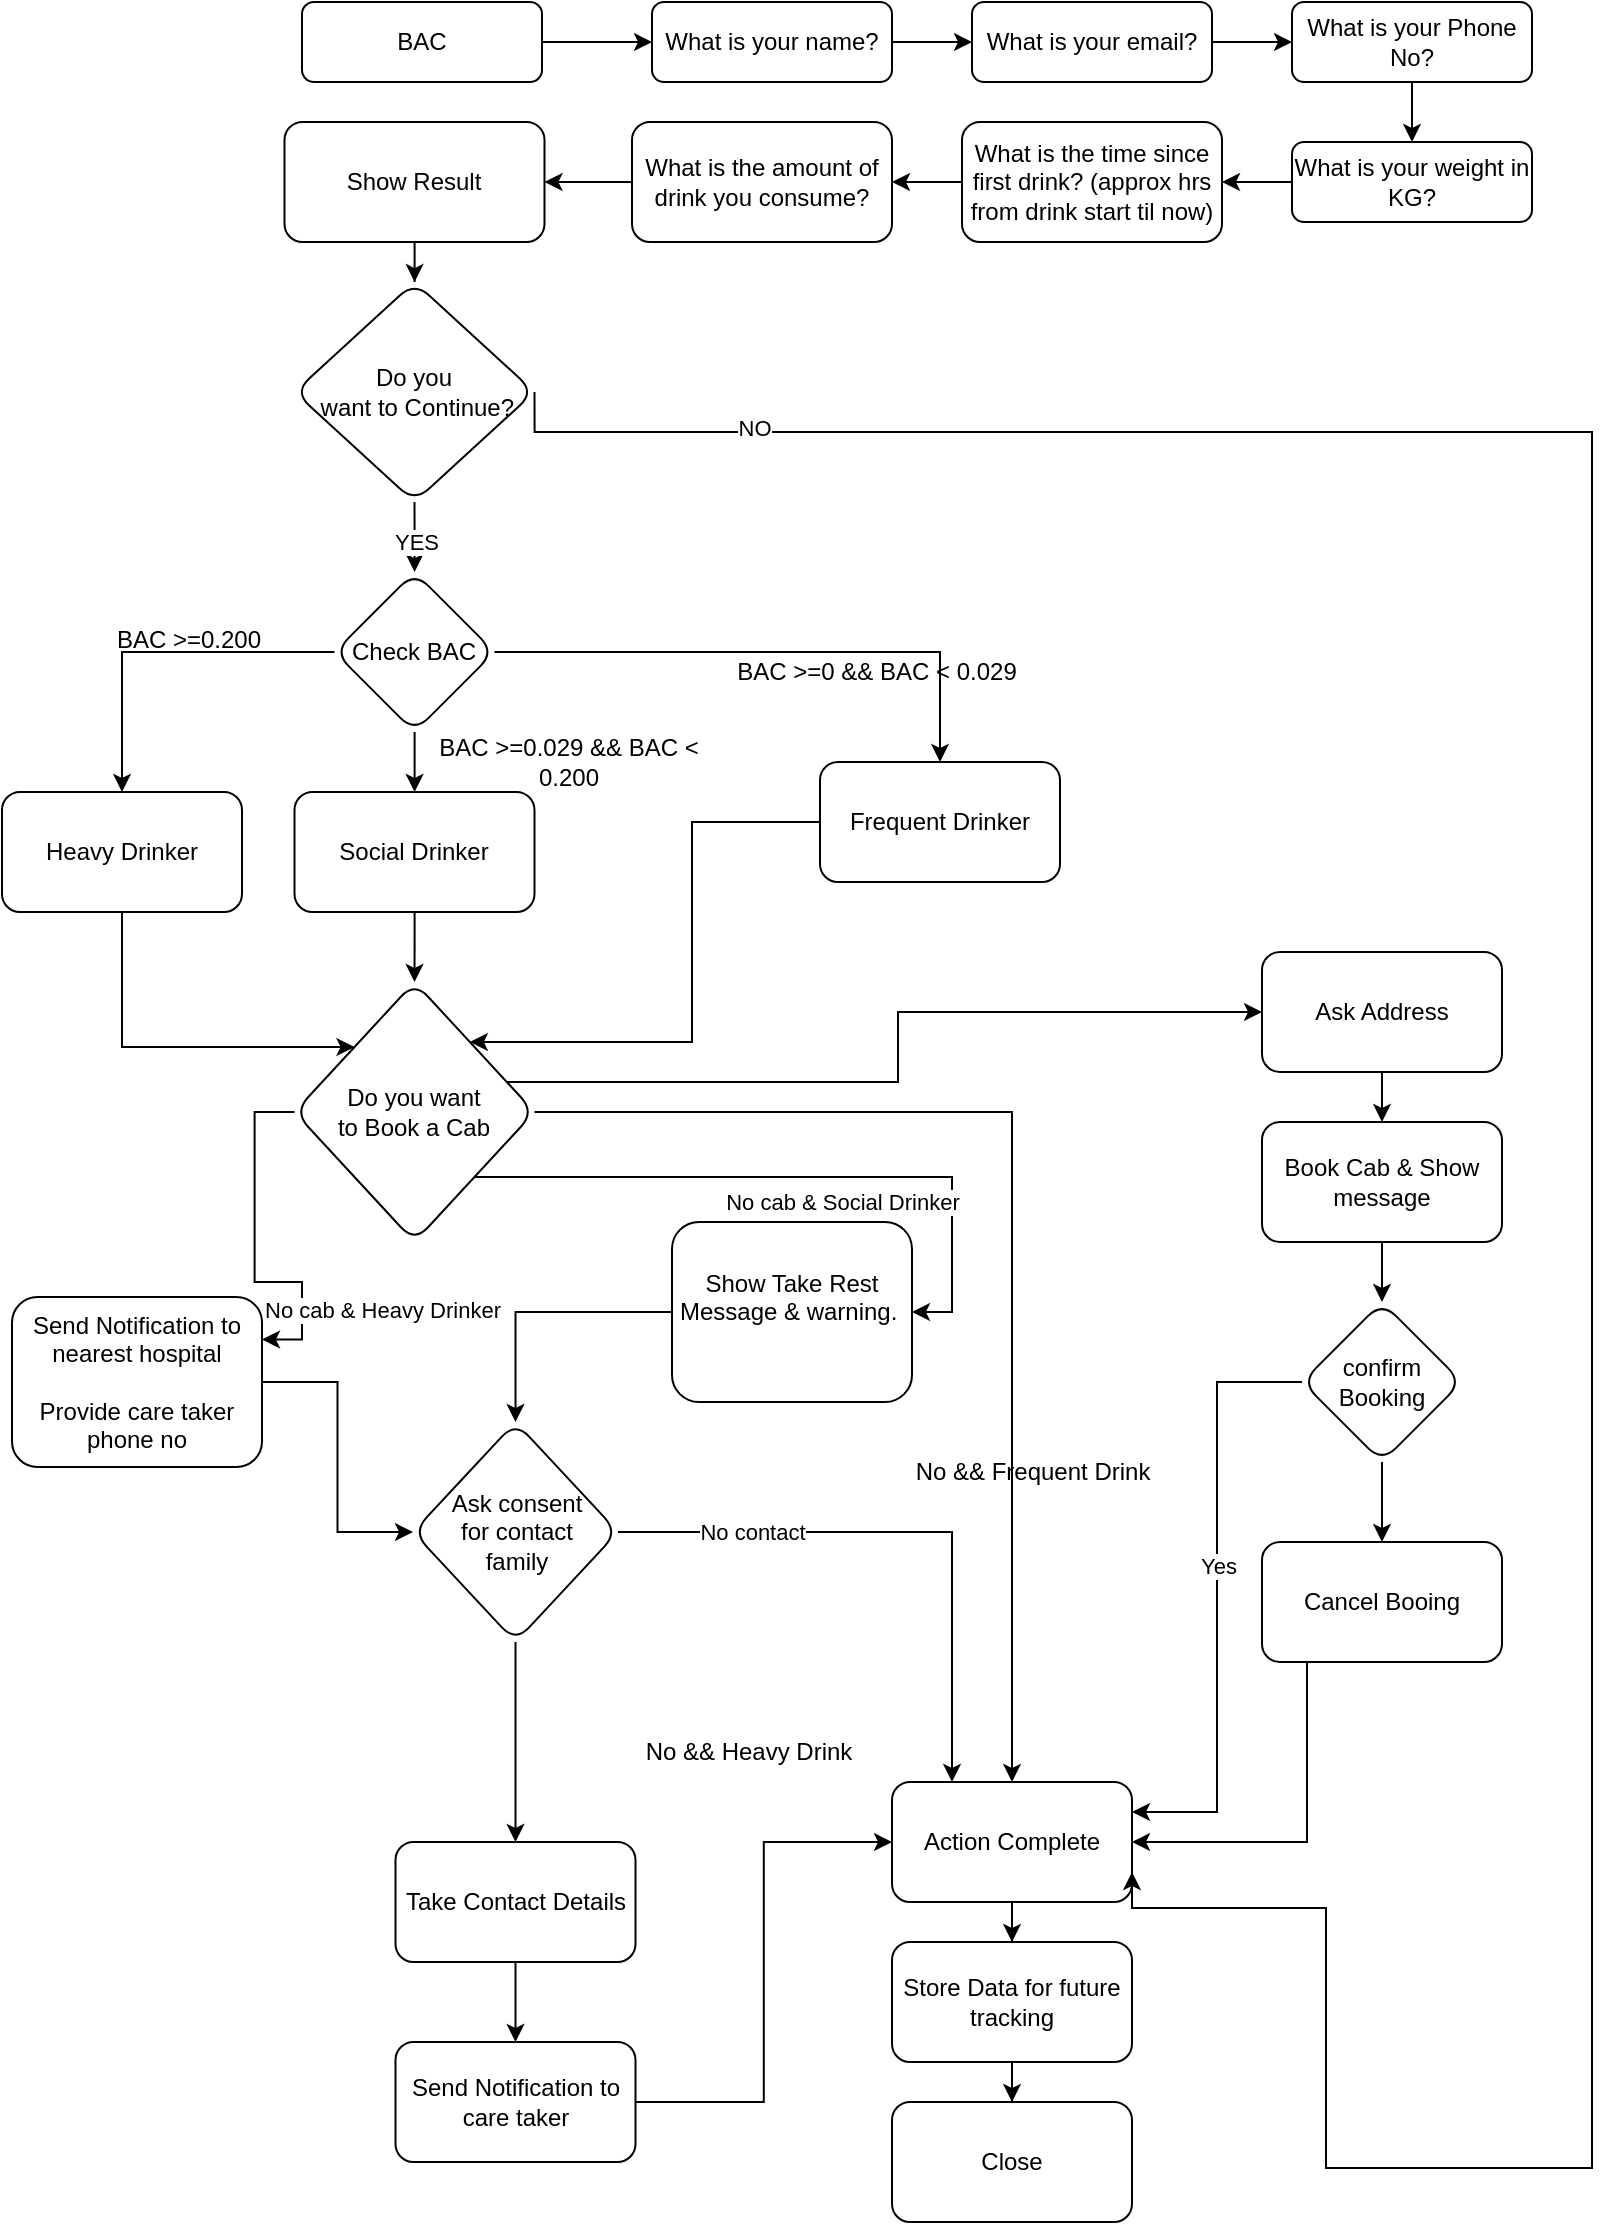 <mxfile version="21.6.7" type="github">
  <diagram id="C5RBs43oDa-KdzZeNtuy" name="Page-1">
    <mxGraphModel dx="780" dy="410" grid="1" gridSize="10" guides="1" tooltips="1" connect="1" arrows="1" fold="1" page="1" pageScale="1" pageWidth="827" pageHeight="1169" math="0" shadow="0">
      <root>
        <mxCell id="WIyWlLk6GJQsqaUBKTNV-0" />
        <mxCell id="WIyWlLk6GJQsqaUBKTNV-1" parent="WIyWlLk6GJQsqaUBKTNV-0" />
        <mxCell id="RyZNCgzlQGEo0C-rfPGr-2" value="" style="edgeStyle=orthogonalEdgeStyle;rounded=0;orthogonalLoop=1;jettySize=auto;html=1;" parent="WIyWlLk6GJQsqaUBKTNV-1" source="RyZNCgzlQGEo0C-rfPGr-0" target="RyZNCgzlQGEo0C-rfPGr-1" edge="1">
          <mxGeometry relative="1" as="geometry" />
        </mxCell>
        <mxCell id="RyZNCgzlQGEo0C-rfPGr-0" value="BAC" style="rounded=1;whiteSpace=wrap;html=1;fontSize=12;glass=0;strokeWidth=1;shadow=0;" parent="WIyWlLk6GJQsqaUBKTNV-1" vertex="1">
          <mxGeometry x="155" y="40" width="120" height="40" as="geometry" />
        </mxCell>
        <mxCell id="RyZNCgzlQGEo0C-rfPGr-6" value="" style="edgeStyle=orthogonalEdgeStyle;rounded=0;orthogonalLoop=1;jettySize=auto;html=1;" parent="WIyWlLk6GJQsqaUBKTNV-1" source="RyZNCgzlQGEo0C-rfPGr-1" target="RyZNCgzlQGEo0C-rfPGr-5" edge="1">
          <mxGeometry relative="1" as="geometry" />
        </mxCell>
        <mxCell id="RyZNCgzlQGEo0C-rfPGr-1" value="What is your name?" style="rounded=1;whiteSpace=wrap;html=1;fontSize=12;glass=0;strokeWidth=1;shadow=0;" parent="WIyWlLk6GJQsqaUBKTNV-1" vertex="1">
          <mxGeometry x="330" y="40" width="120" height="40" as="geometry" />
        </mxCell>
        <mxCell id="RyZNCgzlQGEo0C-rfPGr-8" value="" style="edgeStyle=orthogonalEdgeStyle;rounded=0;orthogonalLoop=1;jettySize=auto;html=1;" parent="WIyWlLk6GJQsqaUBKTNV-1" source="RyZNCgzlQGEo0C-rfPGr-5" target="RyZNCgzlQGEo0C-rfPGr-7" edge="1">
          <mxGeometry relative="1" as="geometry" />
        </mxCell>
        <mxCell id="RyZNCgzlQGEo0C-rfPGr-5" value="What is your email?" style="rounded=1;whiteSpace=wrap;html=1;fontSize=12;glass=0;strokeWidth=1;shadow=0;" parent="WIyWlLk6GJQsqaUBKTNV-1" vertex="1">
          <mxGeometry x="490" y="40" width="120" height="40" as="geometry" />
        </mxCell>
        <mxCell id="RyZNCgzlQGEo0C-rfPGr-10" value="" style="edgeStyle=orthogonalEdgeStyle;rounded=0;orthogonalLoop=1;jettySize=auto;html=1;" parent="WIyWlLk6GJQsqaUBKTNV-1" source="RyZNCgzlQGEo0C-rfPGr-7" target="RyZNCgzlQGEo0C-rfPGr-9" edge="1">
          <mxGeometry relative="1" as="geometry" />
        </mxCell>
        <mxCell id="RyZNCgzlQGEo0C-rfPGr-7" value="What is your Phone No?" style="rounded=1;whiteSpace=wrap;html=1;fontSize=12;glass=0;strokeWidth=1;shadow=0;" parent="WIyWlLk6GJQsqaUBKTNV-1" vertex="1">
          <mxGeometry x="650" y="40" width="120" height="40" as="geometry" />
        </mxCell>
        <mxCell id="RyZNCgzlQGEo0C-rfPGr-12" value="" style="edgeStyle=orthogonalEdgeStyle;rounded=0;orthogonalLoop=1;jettySize=auto;html=1;" parent="WIyWlLk6GJQsqaUBKTNV-1" source="RyZNCgzlQGEo0C-rfPGr-9" target="RyZNCgzlQGEo0C-rfPGr-11" edge="1">
          <mxGeometry relative="1" as="geometry" />
        </mxCell>
        <mxCell id="RyZNCgzlQGEo0C-rfPGr-9" value="What is your weight in KG?" style="rounded=1;whiteSpace=wrap;html=1;fontSize=12;glass=0;strokeWidth=1;shadow=0;" parent="WIyWlLk6GJQsqaUBKTNV-1" vertex="1">
          <mxGeometry x="650" y="110" width="120" height="40" as="geometry" />
        </mxCell>
        <mxCell id="RyZNCgzlQGEo0C-rfPGr-14" value="" style="edgeStyle=orthogonalEdgeStyle;rounded=0;orthogonalLoop=1;jettySize=auto;html=1;" parent="WIyWlLk6GJQsqaUBKTNV-1" source="RyZNCgzlQGEo0C-rfPGr-11" target="RyZNCgzlQGEo0C-rfPGr-13" edge="1">
          <mxGeometry relative="1" as="geometry" />
        </mxCell>
        <mxCell id="RyZNCgzlQGEo0C-rfPGr-11" value="What is the time since first drink? (approx hrs from drink start til now)" style="rounded=1;whiteSpace=wrap;html=1;fontSize=12;glass=0;strokeWidth=1;shadow=0;" parent="WIyWlLk6GJQsqaUBKTNV-1" vertex="1">
          <mxGeometry x="485" y="100" width="130" height="60" as="geometry" />
        </mxCell>
        <mxCell id="RyZNCgzlQGEo0C-rfPGr-21" value="" style="edgeStyle=orthogonalEdgeStyle;rounded=0;orthogonalLoop=1;jettySize=auto;html=1;" parent="WIyWlLk6GJQsqaUBKTNV-1" source="RyZNCgzlQGEo0C-rfPGr-13" target="RyZNCgzlQGEo0C-rfPGr-20" edge="1">
          <mxGeometry relative="1" as="geometry" />
        </mxCell>
        <mxCell id="RyZNCgzlQGEo0C-rfPGr-13" value="What is the amount of drink you consume?" style="rounded=1;whiteSpace=wrap;html=1;fontSize=12;glass=0;strokeWidth=1;shadow=0;" parent="WIyWlLk6GJQsqaUBKTNV-1" vertex="1">
          <mxGeometry x="320" y="100" width="130" height="60" as="geometry" />
        </mxCell>
        <mxCell id="RyZNCgzlQGEo0C-rfPGr-23" value="" style="edgeStyle=orthogonalEdgeStyle;rounded=0;orthogonalLoop=1;jettySize=auto;html=1;exitX=0.5;exitY=1;exitDx=0;exitDy=0;" parent="WIyWlLk6GJQsqaUBKTNV-1" source="g4Tmy_cBq8NnA4SzaI21-0" target="RyZNCgzlQGEo0C-rfPGr-22" edge="1">
          <mxGeometry relative="1" as="geometry" />
        </mxCell>
        <mxCell id="g4Tmy_cBq8NnA4SzaI21-4" value="YES" style="edgeLabel;html=1;align=center;verticalAlign=middle;resizable=0;points=[];" vertex="1" connectable="0" parent="RyZNCgzlQGEo0C-rfPGr-23">
          <mxGeometry x="0.333" relative="1" as="geometry">
            <mxPoint as="offset" />
          </mxGeometry>
        </mxCell>
        <mxCell id="g4Tmy_cBq8NnA4SzaI21-1" value="" style="edgeStyle=orthogonalEdgeStyle;rounded=0;orthogonalLoop=1;jettySize=auto;html=1;" edge="1" parent="WIyWlLk6GJQsqaUBKTNV-1" source="RyZNCgzlQGEo0C-rfPGr-20" target="g4Tmy_cBq8NnA4SzaI21-0">
          <mxGeometry relative="1" as="geometry" />
        </mxCell>
        <mxCell id="RyZNCgzlQGEo0C-rfPGr-20" value="Show Result" style="rounded=1;whiteSpace=wrap;html=1;fontSize=12;glass=0;strokeWidth=1;shadow=0;" parent="WIyWlLk6GJQsqaUBKTNV-1" vertex="1">
          <mxGeometry x="146.25" y="100" width="130" height="60" as="geometry" />
        </mxCell>
        <mxCell id="RyZNCgzlQGEo0C-rfPGr-30" value="" style="edgeStyle=orthogonalEdgeStyle;rounded=0;orthogonalLoop=1;jettySize=auto;html=1;" parent="WIyWlLk6GJQsqaUBKTNV-1" source="RyZNCgzlQGEo0C-rfPGr-22" target="RyZNCgzlQGEo0C-rfPGr-29" edge="1">
          <mxGeometry relative="1" as="geometry" />
        </mxCell>
        <mxCell id="g4Tmy_cBq8NnA4SzaI21-30" style="edgeStyle=orthogonalEdgeStyle;rounded=0;orthogonalLoop=1;jettySize=auto;html=1;entryX=0.5;entryY=0;entryDx=0;entryDy=0;" edge="1" parent="WIyWlLk6GJQsqaUBKTNV-1" source="RyZNCgzlQGEo0C-rfPGr-22" target="g4Tmy_cBq8NnA4SzaI21-29">
          <mxGeometry relative="1" as="geometry" />
        </mxCell>
        <mxCell id="RyZNCgzlQGEo0C-rfPGr-22" value="Check BAC" style="rhombus;whiteSpace=wrap;html=1;rounded=1;glass=0;strokeWidth=1;shadow=0;" parent="WIyWlLk6GJQsqaUBKTNV-1" vertex="1">
          <mxGeometry x="171.25" y="325" width="80" height="80" as="geometry" />
        </mxCell>
        <mxCell id="RyZNCgzlQGEo0C-rfPGr-28" value="" style="edgeStyle=orthogonalEdgeStyle;rounded=0;orthogonalLoop=1;jettySize=auto;html=1;" parent="WIyWlLk6GJQsqaUBKTNV-1" source="RyZNCgzlQGEo0C-rfPGr-24" target="RyZNCgzlQGEo0C-rfPGr-27" edge="1">
          <mxGeometry relative="1" as="geometry">
            <Array as="points">
              <mxPoint x="350" y="450" />
              <mxPoint x="350" y="560" />
            </Array>
          </mxGeometry>
        </mxCell>
        <mxCell id="RyZNCgzlQGEo0C-rfPGr-24" value="Frequent Drinker" style="whiteSpace=wrap;html=1;rounded=1;glass=0;strokeWidth=1;shadow=0;" parent="WIyWlLk6GJQsqaUBKTNV-1" vertex="1">
          <mxGeometry x="414" y="420" width="120" height="60" as="geometry" />
        </mxCell>
        <mxCell id="RyZNCgzlQGEo0C-rfPGr-34" value="" style="edgeStyle=orthogonalEdgeStyle;rounded=0;orthogonalLoop=1;jettySize=auto;html=1;" parent="WIyWlLk6GJQsqaUBKTNV-1" source="RyZNCgzlQGEo0C-rfPGr-27" target="RyZNCgzlQGEo0C-rfPGr-33" edge="1">
          <mxGeometry relative="1" as="geometry" />
        </mxCell>
        <mxCell id="RyZNCgzlQGEo0C-rfPGr-40" style="edgeStyle=orthogonalEdgeStyle;rounded=0;orthogonalLoop=1;jettySize=auto;html=1;exitX=0;exitY=1;exitDx=0;exitDy=0;entryX=1;entryY=0.5;entryDx=0;entryDy=0;" parent="WIyWlLk6GJQsqaUBKTNV-1" source="RyZNCgzlQGEo0C-rfPGr-27" target="RyZNCgzlQGEo0C-rfPGr-37" edge="1">
          <mxGeometry relative="1" as="geometry" />
        </mxCell>
        <mxCell id="g4Tmy_cBq8NnA4SzaI21-33" value="No cab &amp;amp; Social Drinker" style="edgeLabel;html=1;align=center;verticalAlign=middle;resizable=0;points=[];" vertex="1" connectable="0" parent="RyZNCgzlQGEo0C-rfPGr-40">
          <mxGeometry x="0.146" y="2" relative="1" as="geometry">
            <mxPoint x="22" y="14" as="offset" />
          </mxGeometry>
        </mxCell>
        <mxCell id="RyZNCgzlQGEo0C-rfPGr-46" value="" style="edgeStyle=orthogonalEdgeStyle;rounded=0;orthogonalLoop=1;jettySize=auto;html=1;entryX=0;entryY=0.5;entryDx=0;entryDy=0;" parent="WIyWlLk6GJQsqaUBKTNV-1" source="RyZNCgzlQGEo0C-rfPGr-27" target="RyZNCgzlQGEo0C-rfPGr-45" edge="1">
          <mxGeometry relative="1" as="geometry">
            <Array as="points">
              <mxPoint x="453" y="580" />
              <mxPoint x="453" y="545" />
            </Array>
          </mxGeometry>
        </mxCell>
        <mxCell id="g4Tmy_cBq8NnA4SzaI21-34" style="edgeStyle=orthogonalEdgeStyle;rounded=0;orthogonalLoop=1;jettySize=auto;html=1;entryX=1;entryY=0.25;entryDx=0;entryDy=0;" edge="1" parent="WIyWlLk6GJQsqaUBKTNV-1" source="RyZNCgzlQGEo0C-rfPGr-27" target="RyZNCgzlQGEo0C-rfPGr-58">
          <mxGeometry relative="1" as="geometry" />
        </mxCell>
        <mxCell id="g4Tmy_cBq8NnA4SzaI21-35" value="No cab &amp;amp; Heavy Drinker" style="edgeLabel;html=1;align=center;verticalAlign=middle;resizable=0;points=[];" vertex="1" connectable="0" parent="g4Tmy_cBq8NnA4SzaI21-34">
          <mxGeometry x="0.746" y="3" relative="1" as="geometry">
            <mxPoint x="37" y="-13" as="offset" />
          </mxGeometry>
        </mxCell>
        <mxCell id="RyZNCgzlQGEo0C-rfPGr-27" value="Do you want &lt;br&gt;to Book a Cab" style="rhombus;whiteSpace=wrap;html=1;rounded=1;glass=0;strokeWidth=1;shadow=0;" parent="WIyWlLk6GJQsqaUBKTNV-1" vertex="1">
          <mxGeometry x="151.25" y="530" width="120" height="130" as="geometry" />
        </mxCell>
        <mxCell id="g4Tmy_cBq8NnA4SzaI21-17" style="edgeStyle=orthogonalEdgeStyle;rounded=0;orthogonalLoop=1;jettySize=auto;html=1;entryX=0.5;entryY=0;entryDx=0;entryDy=0;" edge="1" parent="WIyWlLk6GJQsqaUBKTNV-1" source="RyZNCgzlQGEo0C-rfPGr-29" target="RyZNCgzlQGEo0C-rfPGr-27">
          <mxGeometry relative="1" as="geometry" />
        </mxCell>
        <mxCell id="RyZNCgzlQGEo0C-rfPGr-29" value="Social Drinker" style="whiteSpace=wrap;html=1;rounded=1;glass=0;strokeWidth=1;shadow=0;" parent="WIyWlLk6GJQsqaUBKTNV-1" vertex="1">
          <mxGeometry x="151.25" y="435" width="120" height="60" as="geometry" />
        </mxCell>
        <mxCell id="RyZNCgzlQGEo0C-rfPGr-31" value="BAC &amp;gt;=0.029 &amp;amp;&amp;amp; BAC &amp;lt; 0.200" style="text;html=1;strokeColor=none;fillColor=none;align=center;verticalAlign=middle;whiteSpace=wrap;rounded=0;" parent="WIyWlLk6GJQsqaUBKTNV-1" vertex="1">
          <mxGeometry x="216.25" y="405" width="145" height="30" as="geometry" />
        </mxCell>
        <mxCell id="RyZNCgzlQGEo0C-rfPGr-52" value="" style="edgeStyle=orthogonalEdgeStyle;rounded=0;orthogonalLoop=1;jettySize=auto;html=1;" parent="WIyWlLk6GJQsqaUBKTNV-1" source="RyZNCgzlQGEo0C-rfPGr-33" target="RyZNCgzlQGEo0C-rfPGr-51" edge="1">
          <mxGeometry relative="1" as="geometry" />
        </mxCell>
        <mxCell id="RyZNCgzlQGEo0C-rfPGr-33" value="Action Complete" style="whiteSpace=wrap;html=1;rounded=1;glass=0;strokeWidth=1;shadow=0;" parent="WIyWlLk6GJQsqaUBKTNV-1" vertex="1">
          <mxGeometry x="450" y="930" width="120" height="60" as="geometry" />
        </mxCell>
        <mxCell id="RyZNCgzlQGEo0C-rfPGr-36" value="No &amp;amp;&amp;amp; Frequent Drink" style="text;html=1;align=center;verticalAlign=middle;resizable=0;points=[];autosize=1;strokeColor=none;fillColor=none;" parent="WIyWlLk6GJQsqaUBKTNV-1" vertex="1">
          <mxGeometry x="450" y="760" width="140" height="30" as="geometry" />
        </mxCell>
        <mxCell id="g4Tmy_cBq8NnA4SzaI21-19" value="" style="edgeStyle=orthogonalEdgeStyle;rounded=0;orthogonalLoop=1;jettySize=auto;html=1;" edge="1" parent="WIyWlLk6GJQsqaUBKTNV-1" source="RyZNCgzlQGEo0C-rfPGr-37" target="g4Tmy_cBq8NnA4SzaI21-18">
          <mxGeometry relative="1" as="geometry" />
        </mxCell>
        <mxCell id="RyZNCgzlQGEo0C-rfPGr-37" value="Show Take Rest Message &amp;amp; warning.&amp;nbsp;&lt;br&gt;&lt;br&gt;" style="whiteSpace=wrap;html=1;rounded=1;glass=0;strokeWidth=1;shadow=0;" parent="WIyWlLk6GJQsqaUBKTNV-1" vertex="1">
          <mxGeometry x="340" y="650" width="120" height="90" as="geometry" />
        </mxCell>
        <mxCell id="RyZNCgzlQGEo0C-rfPGr-39" value="No &amp;amp;&amp;amp; Heavy Drink" style="text;html=1;align=center;verticalAlign=middle;resizable=0;points=[];autosize=1;strokeColor=none;fillColor=none;" parent="WIyWlLk6GJQsqaUBKTNV-1" vertex="1">
          <mxGeometry x="313" y="900" width="130" height="30" as="geometry" />
        </mxCell>
        <mxCell id="RyZNCgzlQGEo0C-rfPGr-44" style="edgeStyle=orthogonalEdgeStyle;rounded=0;orthogonalLoop=1;jettySize=auto;html=1;entryX=0;entryY=0.5;entryDx=0;entryDy=0;" parent="WIyWlLk6GJQsqaUBKTNV-1" source="RyZNCgzlQGEo0C-rfPGr-43" target="RyZNCgzlQGEo0C-rfPGr-33" edge="1">
          <mxGeometry relative="1" as="geometry" />
        </mxCell>
        <mxCell id="RyZNCgzlQGEo0C-rfPGr-49" value="" style="edgeStyle=orthogonalEdgeStyle;rounded=0;orthogonalLoop=1;jettySize=auto;html=1;" parent="WIyWlLk6GJQsqaUBKTNV-1" source="RyZNCgzlQGEo0C-rfPGr-45" target="RyZNCgzlQGEo0C-rfPGr-48" edge="1">
          <mxGeometry relative="1" as="geometry" />
        </mxCell>
        <mxCell id="RyZNCgzlQGEo0C-rfPGr-45" value="Ask Address" style="whiteSpace=wrap;html=1;rounded=1;glass=0;strokeWidth=1;shadow=0;" parent="WIyWlLk6GJQsqaUBKTNV-1" vertex="1">
          <mxGeometry x="635" y="515" width="120" height="60" as="geometry" />
        </mxCell>
        <mxCell id="g4Tmy_cBq8NnA4SzaI21-9" value="" style="edgeStyle=orthogonalEdgeStyle;rounded=0;orthogonalLoop=1;jettySize=auto;html=1;" edge="1" parent="WIyWlLk6GJQsqaUBKTNV-1" source="RyZNCgzlQGEo0C-rfPGr-48" target="g4Tmy_cBq8NnA4SzaI21-8">
          <mxGeometry relative="1" as="geometry" />
        </mxCell>
        <mxCell id="RyZNCgzlQGEo0C-rfPGr-48" value="Book Cab &amp;amp; Show message" style="whiteSpace=wrap;html=1;rounded=1;glass=0;strokeWidth=1;shadow=0;" parent="WIyWlLk6GJQsqaUBKTNV-1" vertex="1">
          <mxGeometry x="635" y="600" width="120" height="60" as="geometry" />
        </mxCell>
        <mxCell id="RyZNCgzlQGEo0C-rfPGr-54" value="" style="edgeStyle=orthogonalEdgeStyle;rounded=0;orthogonalLoop=1;jettySize=auto;html=1;" parent="WIyWlLk6GJQsqaUBKTNV-1" source="RyZNCgzlQGEo0C-rfPGr-51" target="RyZNCgzlQGEo0C-rfPGr-53" edge="1">
          <mxGeometry relative="1" as="geometry" />
        </mxCell>
        <mxCell id="RyZNCgzlQGEo0C-rfPGr-51" value="Store Data for future tracking" style="whiteSpace=wrap;html=1;rounded=1;glass=0;strokeWidth=1;shadow=0;" parent="WIyWlLk6GJQsqaUBKTNV-1" vertex="1">
          <mxGeometry x="450" y="1010" width="120" height="60" as="geometry" />
        </mxCell>
        <mxCell id="RyZNCgzlQGEo0C-rfPGr-53" value="Close" style="whiteSpace=wrap;html=1;rounded=1;glass=0;strokeWidth=1;shadow=0;" parent="WIyWlLk6GJQsqaUBKTNV-1" vertex="1">
          <mxGeometry x="450" y="1090" width="120" height="60" as="geometry" />
        </mxCell>
        <mxCell id="RyZNCgzlQGEo0C-rfPGr-43" value="Send Notification to care taker" style="rounded=1;whiteSpace=wrap;html=1;" parent="WIyWlLk6GJQsqaUBKTNV-1" vertex="1">
          <mxGeometry x="201.75" y="1060" width="120" height="60" as="geometry" />
        </mxCell>
        <mxCell id="RyZNCgzlQGEo0C-rfPGr-60" value="" style="edgeStyle=orthogonalEdgeStyle;rounded=0;orthogonalLoop=1;jettySize=auto;html=1;entryX=0;entryY=0.5;entryDx=0;entryDy=0;" parent="WIyWlLk6GJQsqaUBKTNV-1" source="RyZNCgzlQGEo0C-rfPGr-58" target="g4Tmy_cBq8NnA4SzaI21-18" edge="1">
          <mxGeometry relative="1" as="geometry">
            <mxPoint x="68" y="680" as="targetPoint" />
          </mxGeometry>
        </mxCell>
        <mxCell id="RyZNCgzlQGEo0C-rfPGr-58" value="Send Notification to nearest hospital&lt;br style=&quot;border-color: var(--border-color);&quot;&gt;&lt;br style=&quot;border-color: var(--border-color);&quot;&gt;Provide care taker phone no" style="whiteSpace=wrap;html=1;rounded=1;glass=0;strokeWidth=1;shadow=0;" parent="WIyWlLk6GJQsqaUBKTNV-1" vertex="1">
          <mxGeometry x="10" y="687.5" width="125" height="85" as="geometry" />
        </mxCell>
        <mxCell id="g4Tmy_cBq8NnA4SzaI21-3" value="" style="edgeStyle=orthogonalEdgeStyle;rounded=0;orthogonalLoop=1;jettySize=auto;html=1;entryX=1;entryY=0.75;entryDx=0;entryDy=0;exitX=1;exitY=0.5;exitDx=0;exitDy=0;" edge="1" parent="WIyWlLk6GJQsqaUBKTNV-1" source="g4Tmy_cBq8NnA4SzaI21-0" target="RyZNCgzlQGEo0C-rfPGr-33">
          <mxGeometry relative="1" as="geometry">
            <mxPoint x="282" y="427.5" as="sourcePoint" />
            <mxPoint x="597" y="992.5" as="targetPoint" />
            <Array as="points">
              <mxPoint x="800" y="255" />
              <mxPoint x="800" y="1123" />
              <mxPoint x="667" y="1123" />
              <mxPoint x="667" y="993" />
              <mxPoint x="570" y="993" />
            </Array>
          </mxGeometry>
        </mxCell>
        <mxCell id="g4Tmy_cBq8NnA4SzaI21-5" value="NO" style="edgeLabel;html=1;align=center;verticalAlign=middle;resizable=0;points=[];" vertex="1" connectable="0" parent="g4Tmy_cBq8NnA4SzaI21-3">
          <mxGeometry x="-0.856" y="2" relative="1" as="geometry">
            <mxPoint as="offset" />
          </mxGeometry>
        </mxCell>
        <mxCell id="g4Tmy_cBq8NnA4SzaI21-0" value="Do you&lt;br&gt;&amp;nbsp;want to Continue?" style="rhombus;whiteSpace=wrap;html=1;rounded=1;glass=0;strokeWidth=1;shadow=0;" vertex="1" parent="WIyWlLk6GJQsqaUBKTNV-1">
          <mxGeometry x="151.25" y="180" width="120" height="110" as="geometry" />
        </mxCell>
        <mxCell id="g4Tmy_cBq8NnA4SzaI21-7" value="" style="edgeStyle=orthogonalEdgeStyle;rounded=0;orthogonalLoop=1;jettySize=auto;html=1;entryX=0.5;entryY=0;entryDx=0;entryDy=0;" edge="1" parent="WIyWlLk6GJQsqaUBKTNV-1" source="RyZNCgzlQGEo0C-rfPGr-22" target="RyZNCgzlQGEo0C-rfPGr-24">
          <mxGeometry relative="1" as="geometry">
            <mxPoint x="235" y="545" as="sourcePoint" />
            <mxPoint x="341.5" y="530" as="targetPoint" />
          </mxGeometry>
        </mxCell>
        <mxCell id="g4Tmy_cBq8NnA4SzaI21-10" style="edgeStyle=orthogonalEdgeStyle;rounded=0;orthogonalLoop=1;jettySize=auto;html=1;entryX=1;entryY=0.25;entryDx=0;entryDy=0;" edge="1" parent="WIyWlLk6GJQsqaUBKTNV-1" source="g4Tmy_cBq8NnA4SzaI21-8" target="RyZNCgzlQGEo0C-rfPGr-33">
          <mxGeometry relative="1" as="geometry" />
        </mxCell>
        <mxCell id="g4Tmy_cBq8NnA4SzaI21-11" value="Yes" style="edgeLabel;html=1;align=center;verticalAlign=middle;resizable=0;points=[];" vertex="1" connectable="0" parent="g4Tmy_cBq8NnA4SzaI21-10">
          <mxGeometry x="-0.108" relative="1" as="geometry">
            <mxPoint as="offset" />
          </mxGeometry>
        </mxCell>
        <mxCell id="g4Tmy_cBq8NnA4SzaI21-15" value="" style="edgeStyle=orthogonalEdgeStyle;rounded=0;orthogonalLoop=1;jettySize=auto;html=1;" edge="1" parent="WIyWlLk6GJQsqaUBKTNV-1" source="g4Tmy_cBq8NnA4SzaI21-8" target="g4Tmy_cBq8NnA4SzaI21-14">
          <mxGeometry relative="1" as="geometry" />
        </mxCell>
        <mxCell id="g4Tmy_cBq8NnA4SzaI21-8" value="confirm Booking" style="rhombus;whiteSpace=wrap;html=1;rounded=1;glass=0;strokeWidth=1;shadow=0;" vertex="1" parent="WIyWlLk6GJQsqaUBKTNV-1">
          <mxGeometry x="655" y="690" width="80" height="80" as="geometry" />
        </mxCell>
        <mxCell id="g4Tmy_cBq8NnA4SzaI21-16" style="edgeStyle=orthogonalEdgeStyle;rounded=0;orthogonalLoop=1;jettySize=auto;html=1;entryX=1;entryY=0.5;entryDx=0;entryDy=0;" edge="1" parent="WIyWlLk6GJQsqaUBKTNV-1" target="RyZNCgzlQGEo0C-rfPGr-33">
          <mxGeometry relative="1" as="geometry">
            <mxPoint x="745" y="855" as="sourcePoint" />
            <mxPoint x="680" y="975" as="targetPoint" />
          </mxGeometry>
        </mxCell>
        <mxCell id="g4Tmy_cBq8NnA4SzaI21-14" value="Cancel Booing" style="rounded=1;whiteSpace=wrap;html=1;glass=0;strokeWidth=1;shadow=0;" vertex="1" parent="WIyWlLk6GJQsqaUBKTNV-1">
          <mxGeometry x="635" y="810" width="120" height="60" as="geometry" />
        </mxCell>
        <mxCell id="g4Tmy_cBq8NnA4SzaI21-20" style="edgeStyle=orthogonalEdgeStyle;rounded=0;orthogonalLoop=1;jettySize=auto;html=1;entryX=0.25;entryY=0;entryDx=0;entryDy=0;" edge="1" parent="WIyWlLk6GJQsqaUBKTNV-1" source="g4Tmy_cBq8NnA4SzaI21-18" target="RyZNCgzlQGEo0C-rfPGr-33">
          <mxGeometry relative="1" as="geometry" />
        </mxCell>
        <mxCell id="g4Tmy_cBq8NnA4SzaI21-21" value="No contact" style="edgeLabel;html=1;align=center;verticalAlign=middle;resizable=0;points=[];" vertex="1" connectable="0" parent="g4Tmy_cBq8NnA4SzaI21-20">
          <mxGeometry x="-0.543" relative="1" as="geometry">
            <mxPoint as="offset" />
          </mxGeometry>
        </mxCell>
        <mxCell id="g4Tmy_cBq8NnA4SzaI21-27" style="edgeStyle=orthogonalEdgeStyle;rounded=0;orthogonalLoop=1;jettySize=auto;html=1;exitX=0.5;exitY=1;exitDx=0;exitDy=0;entryX=0.5;entryY=0;entryDx=0;entryDy=0;" edge="1" parent="WIyWlLk6GJQsqaUBKTNV-1" source="g4Tmy_cBq8NnA4SzaI21-18" target="g4Tmy_cBq8NnA4SzaI21-26">
          <mxGeometry relative="1" as="geometry" />
        </mxCell>
        <mxCell id="g4Tmy_cBq8NnA4SzaI21-18" value="Ask consent &lt;br&gt;for contact &lt;br&gt;family" style="rhombus;whiteSpace=wrap;html=1;rounded=1;glass=0;strokeWidth=1;shadow=0;" vertex="1" parent="WIyWlLk6GJQsqaUBKTNV-1">
          <mxGeometry x="210.5" y="750" width="102.5" height="110" as="geometry" />
        </mxCell>
        <mxCell id="g4Tmy_cBq8NnA4SzaI21-28" value="" style="edgeStyle=orthogonalEdgeStyle;rounded=0;orthogonalLoop=1;jettySize=auto;html=1;" edge="1" parent="WIyWlLk6GJQsqaUBKTNV-1" source="g4Tmy_cBq8NnA4SzaI21-26" target="RyZNCgzlQGEo0C-rfPGr-43">
          <mxGeometry relative="1" as="geometry" />
        </mxCell>
        <mxCell id="g4Tmy_cBq8NnA4SzaI21-26" value="Take Contact Details" style="rounded=1;whiteSpace=wrap;html=1;" vertex="1" parent="WIyWlLk6GJQsqaUBKTNV-1">
          <mxGeometry x="201.75" y="960" width="120" height="60" as="geometry" />
        </mxCell>
        <mxCell id="g4Tmy_cBq8NnA4SzaI21-36" style="edgeStyle=orthogonalEdgeStyle;rounded=0;orthogonalLoop=1;jettySize=auto;html=1;entryX=0;entryY=0;entryDx=0;entryDy=0;" edge="1" parent="WIyWlLk6GJQsqaUBKTNV-1" source="g4Tmy_cBq8NnA4SzaI21-29" target="RyZNCgzlQGEo0C-rfPGr-27">
          <mxGeometry relative="1" as="geometry">
            <Array as="points">
              <mxPoint x="65" y="563" />
            </Array>
          </mxGeometry>
        </mxCell>
        <mxCell id="g4Tmy_cBq8NnA4SzaI21-29" value="Heavy Drinker" style="whiteSpace=wrap;html=1;rounded=1;glass=0;strokeWidth=1;shadow=0;" vertex="1" parent="WIyWlLk6GJQsqaUBKTNV-1">
          <mxGeometry x="5" y="435" width="120" height="60" as="geometry" />
        </mxCell>
        <mxCell id="g4Tmy_cBq8NnA4SzaI21-31" value="BAC &amp;gt;=0 &amp;amp;&amp;amp; BAC &amp;lt; 0.029" style="text;html=1;strokeColor=none;fillColor=none;align=center;verticalAlign=middle;whiteSpace=wrap;rounded=0;" vertex="1" parent="WIyWlLk6GJQsqaUBKTNV-1">
          <mxGeometry x="370" y="360" width="145" height="30" as="geometry" />
        </mxCell>
        <mxCell id="g4Tmy_cBq8NnA4SzaI21-32" value="BAC &amp;gt;=0.200" style="text;html=1;strokeColor=none;fillColor=none;align=center;verticalAlign=middle;whiteSpace=wrap;rounded=0;" vertex="1" parent="WIyWlLk6GJQsqaUBKTNV-1">
          <mxGeometry x="26.25" y="344" width="145" height="30" as="geometry" />
        </mxCell>
      </root>
    </mxGraphModel>
  </diagram>
</mxfile>
